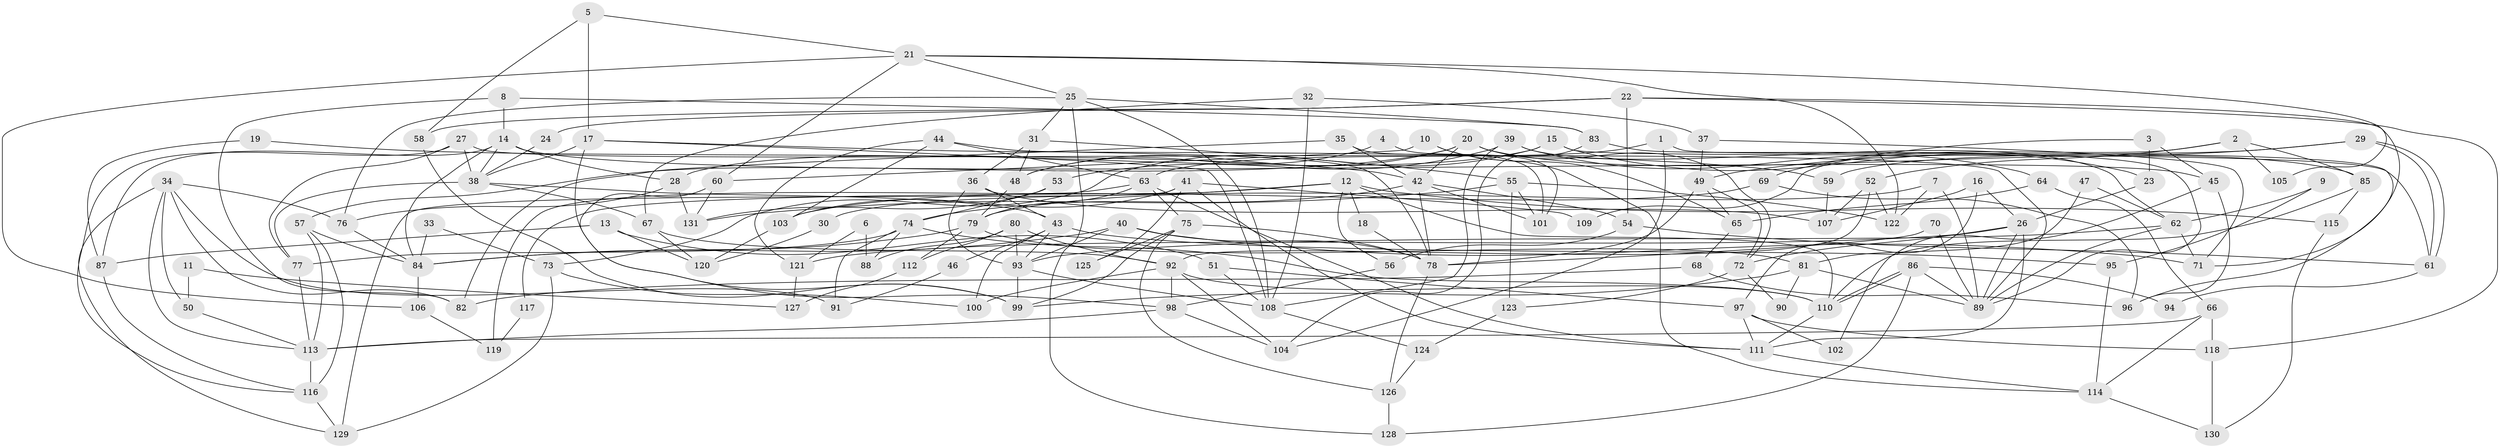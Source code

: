 // Generated by graph-tools (version 1.1) at 2025/02/03/09/25 03:02:04]
// undirected, 131 vertices, 262 edges
graph export_dot {
graph [start="1"]
  node [color=gray90,style=filled];
  1;
  2;
  3;
  4;
  5;
  6;
  7;
  8;
  9;
  10;
  11;
  12;
  13;
  14;
  15;
  16;
  17;
  18;
  19;
  20;
  21;
  22;
  23;
  24;
  25;
  26;
  27;
  28;
  29;
  30;
  31;
  32;
  33;
  34;
  35;
  36;
  37;
  38;
  39;
  40;
  41;
  42;
  43;
  44;
  45;
  46;
  47;
  48;
  49;
  50;
  51;
  52;
  53;
  54;
  55;
  56;
  57;
  58;
  59;
  60;
  61;
  62;
  63;
  64;
  65;
  66;
  67;
  68;
  69;
  70;
  71;
  72;
  73;
  74;
  75;
  76;
  77;
  78;
  79;
  80;
  81;
  82;
  83;
  84;
  85;
  86;
  87;
  88;
  89;
  90;
  91;
  92;
  93;
  94;
  95;
  96;
  97;
  98;
  99;
  100;
  101;
  102;
  103;
  104;
  105;
  106;
  107;
  108;
  109;
  110;
  111;
  112;
  113;
  114;
  115;
  116;
  117;
  118;
  119;
  120;
  121;
  122;
  123;
  124;
  125;
  126;
  127;
  128;
  129;
  130;
  131;
  1 -- 63;
  1 -- 104;
  1 -- 96;
  2 -- 52;
  2 -- 85;
  2 -- 105;
  2 -- 109;
  3 -- 23;
  3 -- 45;
  3 -- 69;
  4 -- 101;
  4 -- 48;
  5 -- 21;
  5 -- 58;
  5 -- 17;
  6 -- 121;
  6 -- 88;
  7 -- 79;
  7 -- 89;
  7 -- 122;
  8 -- 14;
  8 -- 83;
  8 -- 82;
  9 -- 95;
  9 -- 62;
  10 -- 60;
  10 -- 65;
  10 -- 114;
  11 -- 127;
  11 -- 50;
  12 -- 110;
  12 -- 56;
  12 -- 18;
  12 -- 30;
  12 -- 115;
  12 -- 117;
  13 -- 51;
  13 -- 87;
  13 -- 120;
  14 -- 84;
  14 -- 28;
  14 -- 38;
  14 -- 45;
  14 -- 87;
  15 -- 28;
  15 -- 73;
  15 -- 23;
  15 -- 61;
  16 -- 26;
  16 -- 97;
  16 -- 107;
  17 -- 38;
  17 -- 59;
  17 -- 98;
  17 -- 108;
  18 -- 78;
  19 -- 87;
  19 -- 42;
  20 -- 85;
  20 -- 42;
  20 -- 48;
  20 -- 57;
  20 -- 72;
  21 -- 25;
  21 -- 60;
  21 -- 105;
  21 -- 106;
  21 -- 122;
  22 -- 71;
  22 -- 54;
  22 -- 24;
  22 -- 58;
  22 -- 118;
  23 -- 26;
  24 -- 38;
  25 -- 108;
  25 -- 31;
  25 -- 76;
  25 -- 83;
  25 -- 128;
  26 -- 111;
  26 -- 72;
  26 -- 89;
  26 -- 121;
  27 -- 116;
  27 -- 77;
  27 -- 38;
  27 -- 89;
  28 -- 131;
  28 -- 76;
  29 -- 61;
  29 -- 61;
  29 -- 59;
  29 -- 49;
  30 -- 120;
  31 -- 36;
  31 -- 55;
  31 -- 48;
  32 -- 67;
  32 -- 108;
  32 -- 37;
  33 -- 84;
  33 -- 73;
  34 -- 113;
  34 -- 76;
  34 -- 50;
  34 -- 82;
  34 -- 91;
  34 -- 129;
  35 -- 42;
  35 -- 82;
  35 -- 101;
  36 -- 93;
  36 -- 107;
  36 -- 43;
  37 -- 49;
  37 -- 71;
  38 -- 43;
  38 -- 67;
  38 -- 77;
  39 -- 108;
  39 -- 62;
  39 -- 53;
  39 -- 64;
  40 -- 71;
  40 -- 93;
  40 -- 78;
  40 -- 84;
  41 -- 103;
  41 -- 111;
  41 -- 109;
  41 -- 125;
  41 -- 129;
  42 -- 74;
  42 -- 78;
  42 -- 54;
  42 -- 101;
  43 -- 46;
  43 -- 93;
  43 -- 95;
  43 -- 100;
  44 -- 63;
  44 -- 78;
  44 -- 103;
  44 -- 121;
  45 -- 96;
  45 -- 102;
  46 -- 91;
  47 -- 62;
  47 -- 81;
  48 -- 79;
  49 -- 78;
  49 -- 65;
  49 -- 72;
  50 -- 113;
  51 -- 97;
  51 -- 108;
  52 -- 92;
  52 -- 122;
  52 -- 107;
  53 -- 74;
  53 -- 131;
  54 -- 61;
  54 -- 56;
  55 -- 122;
  55 -- 101;
  55 -- 123;
  55 -- 131;
  56 -- 98;
  57 -- 113;
  57 -- 84;
  57 -- 116;
  58 -- 99;
  59 -- 107;
  60 -- 131;
  60 -- 99;
  61 -- 94;
  62 -- 93;
  62 -- 89;
  62 -- 71;
  63 -- 75;
  63 -- 79;
  63 -- 111;
  63 -- 119;
  64 -- 66;
  64 -- 65;
  65 -- 68;
  66 -- 114;
  66 -- 113;
  66 -- 118;
  67 -- 120;
  67 -- 92;
  68 -- 82;
  68 -- 96;
  69 -- 96;
  69 -- 103;
  70 -- 89;
  70 -- 78;
  72 -- 90;
  72 -- 123;
  73 -- 129;
  73 -- 100;
  74 -- 110;
  74 -- 77;
  74 -- 88;
  74 -- 91;
  75 -- 99;
  75 -- 126;
  75 -- 78;
  75 -- 125;
  76 -- 84;
  77 -- 113;
  78 -- 126;
  79 -- 84;
  79 -- 81;
  79 -- 112;
  80 -- 93;
  80 -- 92;
  80 -- 88;
  80 -- 112;
  81 -- 89;
  81 -- 90;
  81 -- 99;
  83 -- 89;
  83 -- 104;
  84 -- 106;
  85 -- 115;
  85 -- 110;
  86 -- 110;
  86 -- 110;
  86 -- 89;
  86 -- 94;
  86 -- 128;
  87 -- 116;
  92 -- 104;
  92 -- 98;
  92 -- 100;
  92 -- 110;
  93 -- 108;
  93 -- 99;
  95 -- 114;
  97 -- 111;
  97 -- 118;
  97 -- 102;
  98 -- 104;
  98 -- 113;
  103 -- 120;
  106 -- 119;
  108 -- 124;
  110 -- 111;
  111 -- 114;
  112 -- 127;
  113 -- 116;
  114 -- 130;
  115 -- 130;
  116 -- 129;
  117 -- 119;
  118 -- 130;
  121 -- 127;
  123 -- 124;
  124 -- 126;
  126 -- 128;
}
